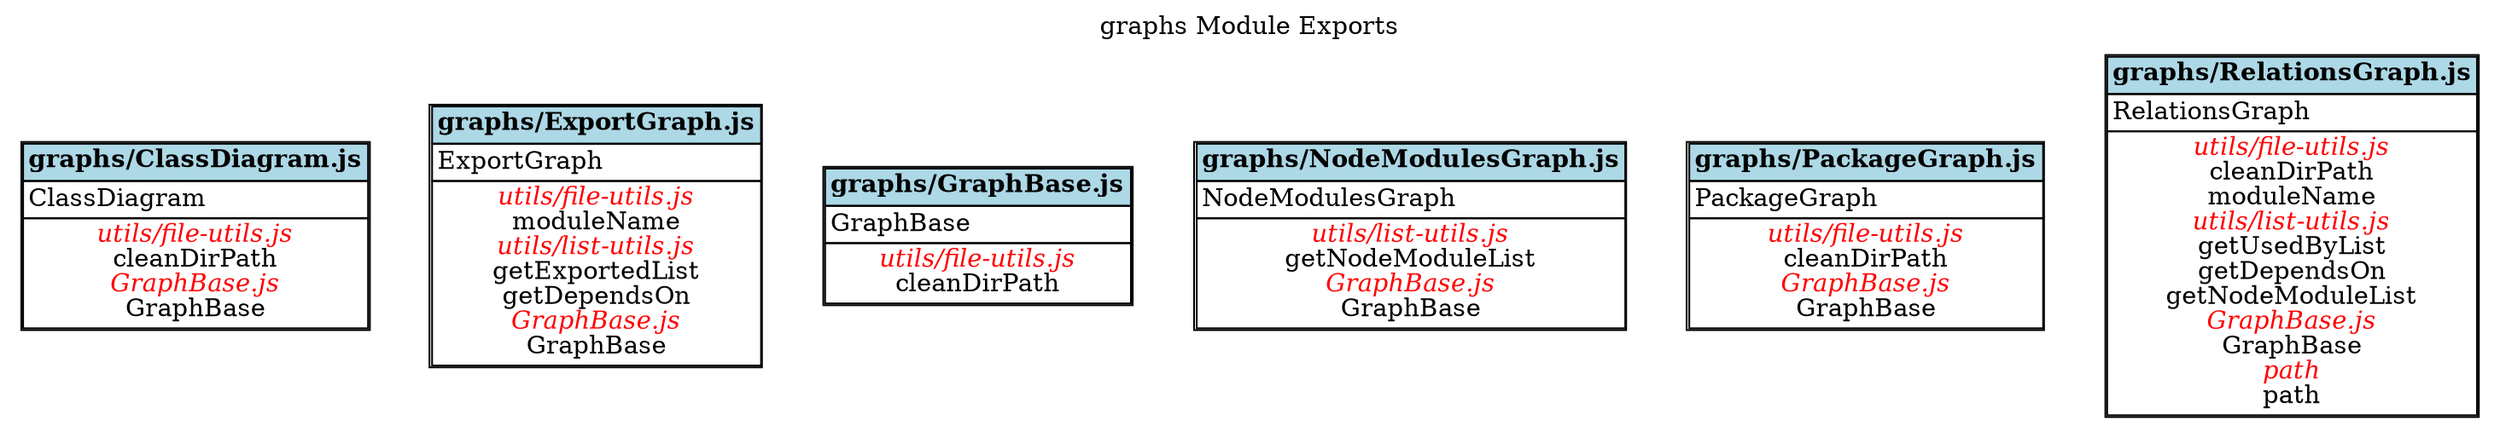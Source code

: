digraph {label="graphs Module Exports";
labelloc="t";
"graphs/ClassDiagram.js" [shape=none, label=<<TABLE cellspacing="0" cellborder="1">
<TR><TD bgcolor="lightblue" align="center"><B>graphs/ClassDiagram.js</B></TD></TR>
<TR><TD align="left">
ClassDiagram<BR/>
</TD></TR>
<TR><TD align="center">
<font color="red"><I>utils/file-utils.js</I></font><BR/>
cleanDirPath<BR/>
<font color="red"><I>GraphBase.js</I></font><BR/>
GraphBase<BR/>
</TD></TR>
</TABLE>>];

"graphs/ExportGraph.js" [shape=none, label=<<TABLE cellspacing="0" cellborder="1">
<TR><TD bgcolor="lightblue" align="center"><B>graphs/ExportGraph.js</B></TD></TR>
<TR><TD align="left">
ExportGraph<BR/>
</TD></TR>
<TR><TD align="center">
<font color="red"><I>utils/file-utils.js</I></font><BR/>
moduleName<BR/>
<font color="red"><I>utils/list-utils.js</I></font><BR/>
getExportedList<BR/>
getDependsOn<BR/>
<font color="red"><I>GraphBase.js</I></font><BR/>
GraphBase<BR/>
</TD></TR>
</TABLE>>];

"graphs/GraphBase.js" [shape=none, label=<<TABLE cellspacing="0" cellborder="1">
<TR><TD bgcolor="lightblue" align="center"><B>graphs/GraphBase.js</B></TD></TR>
<TR><TD align="left">
GraphBase<BR/>
</TD></TR>
<TR><TD align="center">
<font color="red"><I>utils/file-utils.js</I></font><BR/>
cleanDirPath<BR/>
</TD></TR>
</TABLE>>];

"graphs/NodeModulesGraph.js" [shape=none, label=<<TABLE cellspacing="0" cellborder="1">
<TR><TD bgcolor="lightblue" align="center"><B>graphs/NodeModulesGraph.js</B></TD></TR>
<TR><TD align="left">
NodeModulesGraph<BR/>
</TD></TR>
<TR><TD align="center">
<font color="red"><I>utils/list-utils.js</I></font><BR/>
getNodeModuleList<BR/>
<font color="red"><I>GraphBase.js</I></font><BR/>
GraphBase<BR/>
</TD></TR>
</TABLE>>];

"graphs/PackageGraph.js" [shape=none, label=<<TABLE cellspacing="0" cellborder="1">
<TR><TD bgcolor="lightblue" align="center"><B>graphs/PackageGraph.js</B></TD></TR>
<TR><TD align="left">
PackageGraph<BR/>
</TD></TR>
<TR><TD align="center">
<font color="red"><I>utils/file-utils.js</I></font><BR/>
cleanDirPath<BR/>
<font color="red"><I>GraphBase.js</I></font><BR/>
GraphBase<BR/>
</TD></TR>
</TABLE>>];

"graphs/RelationsGraph.js" [shape=none, label=<<TABLE cellspacing="0" cellborder="1">
<TR><TD bgcolor="lightblue" align="center"><B>graphs/RelationsGraph.js</B></TD></TR>
<TR><TD align="left">
RelationsGraph<BR/>
</TD></TR>
<TR><TD align="center">
<font color="red"><I>utils/file-utils.js</I></font><BR/>
cleanDirPath<BR/>
moduleName<BR/>
<font color="red"><I>utils/list-utils.js</I></font><BR/>
getUsedByList<BR/>
getDependsOn<BR/>
getNodeModuleList<BR/>
<font color="red"><I>GraphBase.js</I></font><BR/>
GraphBase<BR/>
<font color="red"><I>path</I></font><BR/>
path<BR/>
</TD></TR>
</TABLE>>];

}
